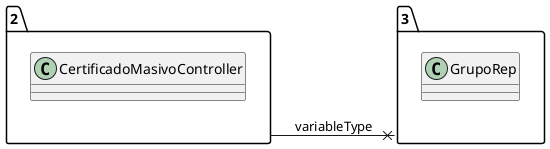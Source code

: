 @startuml 
allow_mixing
left to right direction
package "2"{
class CertificadoMasivoController

}
package "3"{
class GrupoRep

}
"2" --x "3":variableType
@enduml